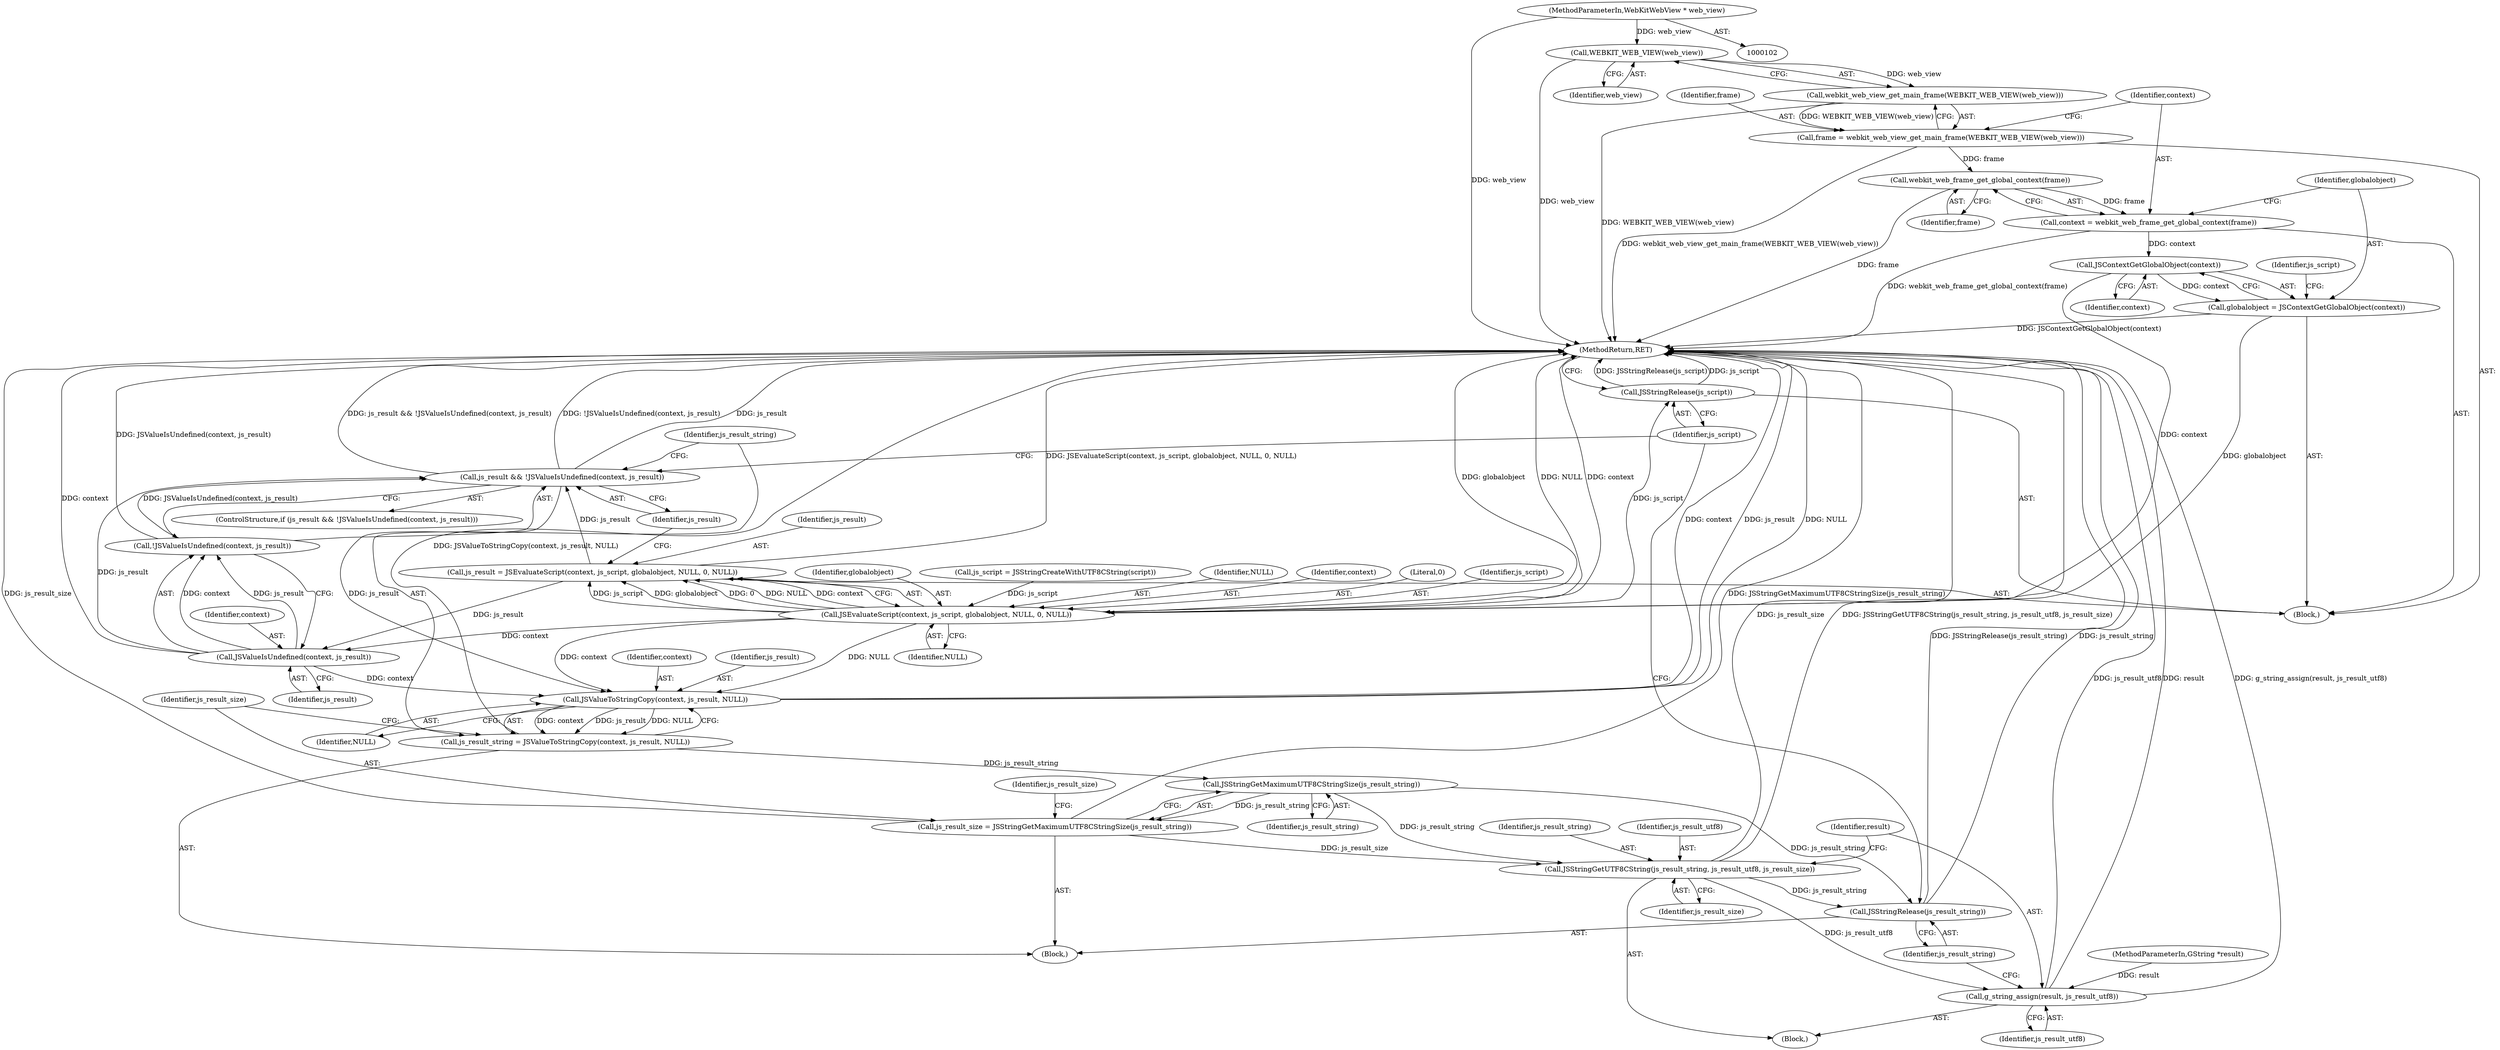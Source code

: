 digraph "0_uzbl_1958b52d41cba96956dc1995660de49525ed1047_0@pointer" {
"1000118" [label="(Call,WEBKIT_WEB_VIEW(web_view))"];
"1000103" [label="(MethodParameterIn,WebKitWebView * web_view)"];
"1000117" [label="(Call,webkit_web_view_get_main_frame(WEBKIT_WEB_VIEW(web_view)))"];
"1000115" [label="(Call,frame = webkit_web_view_get_main_frame(WEBKIT_WEB_VIEW(web_view)))"];
"1000122" [label="(Call,webkit_web_frame_get_global_context(frame))"];
"1000120" [label="(Call,context = webkit_web_frame_get_global_context(frame))"];
"1000126" [label="(Call,JSContextGetGlobalObject(context))"];
"1000124" [label="(Call,globalobject = JSContextGetGlobalObject(context))"];
"1000134" [label="(Call,JSEvaluateScript(context, js_script, globalobject, NULL, 0, NULL))"];
"1000132" [label="(Call,js_result = JSEvaluateScript(context, js_script, globalobject, NULL, 0, NULL))"];
"1000142" [label="(Call,js_result && !JSValueIsUndefined(context, js_result))"];
"1000151" [label="(Call,JSValueToStringCopy(context, js_result, NULL))"];
"1000149" [label="(Call,js_result_string = JSValueToStringCopy(context, js_result, NULL))"];
"1000157" [label="(Call,JSStringGetMaximumUTF8CStringSize(js_result_string))"];
"1000155" [label="(Call,js_result_size = JSStringGetMaximumUTF8CStringSize(js_result_string))"];
"1000163" [label="(Call,JSStringGetUTF8CString(js_result_string, js_result_utf8, js_result_size))"];
"1000167" [label="(Call,g_string_assign(result, js_result_utf8))"];
"1000170" [label="(Call,JSStringRelease(js_result_string))"];
"1000145" [label="(Call,JSValueIsUndefined(context, js_result))"];
"1000144" [label="(Call,!JSValueIsUndefined(context, js_result))"];
"1000172" [label="(Call,JSStringRelease(js_script))"];
"1000116" [label="(Identifier,frame)"];
"1000133" [label="(Identifier,js_result)"];
"1000143" [label="(Identifier,js_result)"];
"1000173" [label="(Identifier,js_script)"];
"1000124" [label="(Call,globalobject = JSContextGetGlobalObject(context))"];
"1000161" [label="(Block,)"];
"1000156" [label="(Identifier,js_result_size)"];
"1000137" [label="(Identifier,globalobject)"];
"1000128" [label="(Call,js_script = JSStringCreateWithUTF8CString(script))"];
"1000168" [label="(Identifier,result)"];
"1000150" [label="(Identifier,js_result_string)"];
"1000141" [label="(ControlStructure,if (js_result && !JSValueIsUndefined(context, js_result)))"];
"1000134" [label="(Call,JSEvaluateScript(context, js_script, globalobject, NULL, 0, NULL))"];
"1000118" [label="(Call,WEBKIT_WEB_VIEW(web_view))"];
"1000123" [label="(Identifier,frame)"];
"1000125" [label="(Identifier,globalobject)"];
"1000152" [label="(Identifier,context)"];
"1000115" [label="(Call,frame = webkit_web_view_get_main_frame(WEBKIT_WEB_VIEW(web_view)))"];
"1000155" [label="(Call,js_result_size = JSStringGetMaximumUTF8CStringSize(js_result_string))"];
"1000166" [label="(Identifier,js_result_size)"];
"1000119" [label="(Identifier,web_view)"];
"1000174" [label="(MethodReturn,RET)"];
"1000164" [label="(Identifier,js_result_string)"];
"1000120" [label="(Call,context = webkit_web_frame_get_global_context(frame))"];
"1000140" [label="(Identifier,NULL)"];
"1000142" [label="(Call,js_result && !JSValueIsUndefined(context, js_result))"];
"1000105" [label="(MethodParameterIn,GString *result)"];
"1000129" [label="(Identifier,js_script)"];
"1000145" [label="(Call,JSValueIsUndefined(context, js_result))"];
"1000171" [label="(Identifier,js_result_string)"];
"1000138" [label="(Identifier,NULL)"];
"1000157" [label="(Call,JSStringGetMaximumUTF8CStringSize(js_result_string))"];
"1000127" [label="(Identifier,context)"];
"1000126" [label="(Call,JSContextGetGlobalObject(context))"];
"1000144" [label="(Call,!JSValueIsUndefined(context, js_result))"];
"1000117" [label="(Call,webkit_web_view_get_main_frame(WEBKIT_WEB_VIEW(web_view)))"];
"1000135" [label="(Identifier,context)"];
"1000103" [label="(MethodParameterIn,WebKitWebView * web_view)"];
"1000170" [label="(Call,JSStringRelease(js_result_string))"];
"1000106" [label="(Block,)"];
"1000121" [label="(Identifier,context)"];
"1000146" [label="(Identifier,context)"];
"1000139" [label="(Literal,0)"];
"1000158" [label="(Identifier,js_result_string)"];
"1000148" [label="(Block,)"];
"1000149" [label="(Call,js_result_string = JSValueToStringCopy(context, js_result, NULL))"];
"1000153" [label="(Identifier,js_result)"];
"1000163" [label="(Call,JSStringGetUTF8CString(js_result_string, js_result_utf8, js_result_size))"];
"1000132" [label="(Call,js_result = JSEvaluateScript(context, js_script, globalobject, NULL, 0, NULL))"];
"1000154" [label="(Identifier,NULL)"];
"1000122" [label="(Call,webkit_web_frame_get_global_context(frame))"];
"1000172" [label="(Call,JSStringRelease(js_script))"];
"1000160" [label="(Identifier,js_result_size)"];
"1000147" [label="(Identifier,js_result)"];
"1000167" [label="(Call,g_string_assign(result, js_result_utf8))"];
"1000151" [label="(Call,JSValueToStringCopy(context, js_result, NULL))"];
"1000169" [label="(Identifier,js_result_utf8)"];
"1000165" [label="(Identifier,js_result_utf8)"];
"1000136" [label="(Identifier,js_script)"];
"1000118" -> "1000117"  [label="AST: "];
"1000118" -> "1000119"  [label="CFG: "];
"1000119" -> "1000118"  [label="AST: "];
"1000117" -> "1000118"  [label="CFG: "];
"1000118" -> "1000174"  [label="DDG: web_view"];
"1000118" -> "1000117"  [label="DDG: web_view"];
"1000103" -> "1000118"  [label="DDG: web_view"];
"1000103" -> "1000102"  [label="AST: "];
"1000103" -> "1000174"  [label="DDG: web_view"];
"1000117" -> "1000115"  [label="AST: "];
"1000115" -> "1000117"  [label="CFG: "];
"1000117" -> "1000174"  [label="DDG: WEBKIT_WEB_VIEW(web_view)"];
"1000117" -> "1000115"  [label="DDG: WEBKIT_WEB_VIEW(web_view)"];
"1000115" -> "1000106"  [label="AST: "];
"1000116" -> "1000115"  [label="AST: "];
"1000121" -> "1000115"  [label="CFG: "];
"1000115" -> "1000174"  [label="DDG: webkit_web_view_get_main_frame(WEBKIT_WEB_VIEW(web_view))"];
"1000115" -> "1000122"  [label="DDG: frame"];
"1000122" -> "1000120"  [label="AST: "];
"1000122" -> "1000123"  [label="CFG: "];
"1000123" -> "1000122"  [label="AST: "];
"1000120" -> "1000122"  [label="CFG: "];
"1000122" -> "1000174"  [label="DDG: frame"];
"1000122" -> "1000120"  [label="DDG: frame"];
"1000120" -> "1000106"  [label="AST: "];
"1000121" -> "1000120"  [label="AST: "];
"1000125" -> "1000120"  [label="CFG: "];
"1000120" -> "1000174"  [label="DDG: webkit_web_frame_get_global_context(frame)"];
"1000120" -> "1000126"  [label="DDG: context"];
"1000126" -> "1000124"  [label="AST: "];
"1000126" -> "1000127"  [label="CFG: "];
"1000127" -> "1000126"  [label="AST: "];
"1000124" -> "1000126"  [label="CFG: "];
"1000126" -> "1000124"  [label="DDG: context"];
"1000126" -> "1000134"  [label="DDG: context"];
"1000124" -> "1000106"  [label="AST: "];
"1000125" -> "1000124"  [label="AST: "];
"1000129" -> "1000124"  [label="CFG: "];
"1000124" -> "1000174"  [label="DDG: JSContextGetGlobalObject(context)"];
"1000124" -> "1000134"  [label="DDG: globalobject"];
"1000134" -> "1000132"  [label="AST: "];
"1000134" -> "1000140"  [label="CFG: "];
"1000135" -> "1000134"  [label="AST: "];
"1000136" -> "1000134"  [label="AST: "];
"1000137" -> "1000134"  [label="AST: "];
"1000138" -> "1000134"  [label="AST: "];
"1000139" -> "1000134"  [label="AST: "];
"1000140" -> "1000134"  [label="AST: "];
"1000132" -> "1000134"  [label="CFG: "];
"1000134" -> "1000174"  [label="DDG: globalobject"];
"1000134" -> "1000174"  [label="DDG: NULL"];
"1000134" -> "1000174"  [label="DDG: context"];
"1000134" -> "1000132"  [label="DDG: js_script"];
"1000134" -> "1000132"  [label="DDG: globalobject"];
"1000134" -> "1000132"  [label="DDG: 0"];
"1000134" -> "1000132"  [label="DDG: NULL"];
"1000134" -> "1000132"  [label="DDG: context"];
"1000128" -> "1000134"  [label="DDG: js_script"];
"1000134" -> "1000145"  [label="DDG: context"];
"1000134" -> "1000151"  [label="DDG: context"];
"1000134" -> "1000151"  [label="DDG: NULL"];
"1000134" -> "1000172"  [label="DDG: js_script"];
"1000132" -> "1000106"  [label="AST: "];
"1000133" -> "1000132"  [label="AST: "];
"1000143" -> "1000132"  [label="CFG: "];
"1000132" -> "1000174"  [label="DDG: JSEvaluateScript(context, js_script, globalobject, NULL, 0, NULL)"];
"1000132" -> "1000142"  [label="DDG: js_result"];
"1000132" -> "1000145"  [label="DDG: js_result"];
"1000142" -> "1000141"  [label="AST: "];
"1000142" -> "1000143"  [label="CFG: "];
"1000142" -> "1000144"  [label="CFG: "];
"1000143" -> "1000142"  [label="AST: "];
"1000144" -> "1000142"  [label="AST: "];
"1000150" -> "1000142"  [label="CFG: "];
"1000173" -> "1000142"  [label="CFG: "];
"1000142" -> "1000174"  [label="DDG: js_result && !JSValueIsUndefined(context, js_result)"];
"1000142" -> "1000174"  [label="DDG: !JSValueIsUndefined(context, js_result)"];
"1000142" -> "1000174"  [label="DDG: js_result"];
"1000145" -> "1000142"  [label="DDG: js_result"];
"1000144" -> "1000142"  [label="DDG: JSValueIsUndefined(context, js_result)"];
"1000142" -> "1000151"  [label="DDG: js_result"];
"1000151" -> "1000149"  [label="AST: "];
"1000151" -> "1000154"  [label="CFG: "];
"1000152" -> "1000151"  [label="AST: "];
"1000153" -> "1000151"  [label="AST: "];
"1000154" -> "1000151"  [label="AST: "];
"1000149" -> "1000151"  [label="CFG: "];
"1000151" -> "1000174"  [label="DDG: js_result"];
"1000151" -> "1000174"  [label="DDG: NULL"];
"1000151" -> "1000174"  [label="DDG: context"];
"1000151" -> "1000149"  [label="DDG: context"];
"1000151" -> "1000149"  [label="DDG: js_result"];
"1000151" -> "1000149"  [label="DDG: NULL"];
"1000145" -> "1000151"  [label="DDG: context"];
"1000149" -> "1000148"  [label="AST: "];
"1000150" -> "1000149"  [label="AST: "];
"1000156" -> "1000149"  [label="CFG: "];
"1000149" -> "1000174"  [label="DDG: JSValueToStringCopy(context, js_result, NULL)"];
"1000149" -> "1000157"  [label="DDG: js_result_string"];
"1000157" -> "1000155"  [label="AST: "];
"1000157" -> "1000158"  [label="CFG: "];
"1000158" -> "1000157"  [label="AST: "];
"1000155" -> "1000157"  [label="CFG: "];
"1000157" -> "1000155"  [label="DDG: js_result_string"];
"1000157" -> "1000163"  [label="DDG: js_result_string"];
"1000157" -> "1000170"  [label="DDG: js_result_string"];
"1000155" -> "1000148"  [label="AST: "];
"1000156" -> "1000155"  [label="AST: "];
"1000160" -> "1000155"  [label="CFG: "];
"1000155" -> "1000174"  [label="DDG: JSStringGetMaximumUTF8CStringSize(js_result_string)"];
"1000155" -> "1000174"  [label="DDG: js_result_size"];
"1000155" -> "1000163"  [label="DDG: js_result_size"];
"1000163" -> "1000161"  [label="AST: "];
"1000163" -> "1000166"  [label="CFG: "];
"1000164" -> "1000163"  [label="AST: "];
"1000165" -> "1000163"  [label="AST: "];
"1000166" -> "1000163"  [label="AST: "];
"1000168" -> "1000163"  [label="CFG: "];
"1000163" -> "1000174"  [label="DDG: js_result_size"];
"1000163" -> "1000174"  [label="DDG: JSStringGetUTF8CString(js_result_string, js_result_utf8, js_result_size)"];
"1000163" -> "1000167"  [label="DDG: js_result_utf8"];
"1000163" -> "1000170"  [label="DDG: js_result_string"];
"1000167" -> "1000161"  [label="AST: "];
"1000167" -> "1000169"  [label="CFG: "];
"1000168" -> "1000167"  [label="AST: "];
"1000169" -> "1000167"  [label="AST: "];
"1000171" -> "1000167"  [label="CFG: "];
"1000167" -> "1000174"  [label="DDG: js_result_utf8"];
"1000167" -> "1000174"  [label="DDG: result"];
"1000167" -> "1000174"  [label="DDG: g_string_assign(result, js_result_utf8)"];
"1000105" -> "1000167"  [label="DDG: result"];
"1000170" -> "1000148"  [label="AST: "];
"1000170" -> "1000171"  [label="CFG: "];
"1000171" -> "1000170"  [label="AST: "];
"1000173" -> "1000170"  [label="CFG: "];
"1000170" -> "1000174"  [label="DDG: JSStringRelease(js_result_string)"];
"1000170" -> "1000174"  [label="DDG: js_result_string"];
"1000145" -> "1000144"  [label="AST: "];
"1000145" -> "1000147"  [label="CFG: "];
"1000146" -> "1000145"  [label="AST: "];
"1000147" -> "1000145"  [label="AST: "];
"1000144" -> "1000145"  [label="CFG: "];
"1000145" -> "1000174"  [label="DDG: context"];
"1000145" -> "1000144"  [label="DDG: context"];
"1000145" -> "1000144"  [label="DDG: js_result"];
"1000144" -> "1000174"  [label="DDG: JSValueIsUndefined(context, js_result)"];
"1000172" -> "1000106"  [label="AST: "];
"1000172" -> "1000173"  [label="CFG: "];
"1000173" -> "1000172"  [label="AST: "];
"1000174" -> "1000172"  [label="CFG: "];
"1000172" -> "1000174"  [label="DDG: JSStringRelease(js_script)"];
"1000172" -> "1000174"  [label="DDG: js_script"];
}
